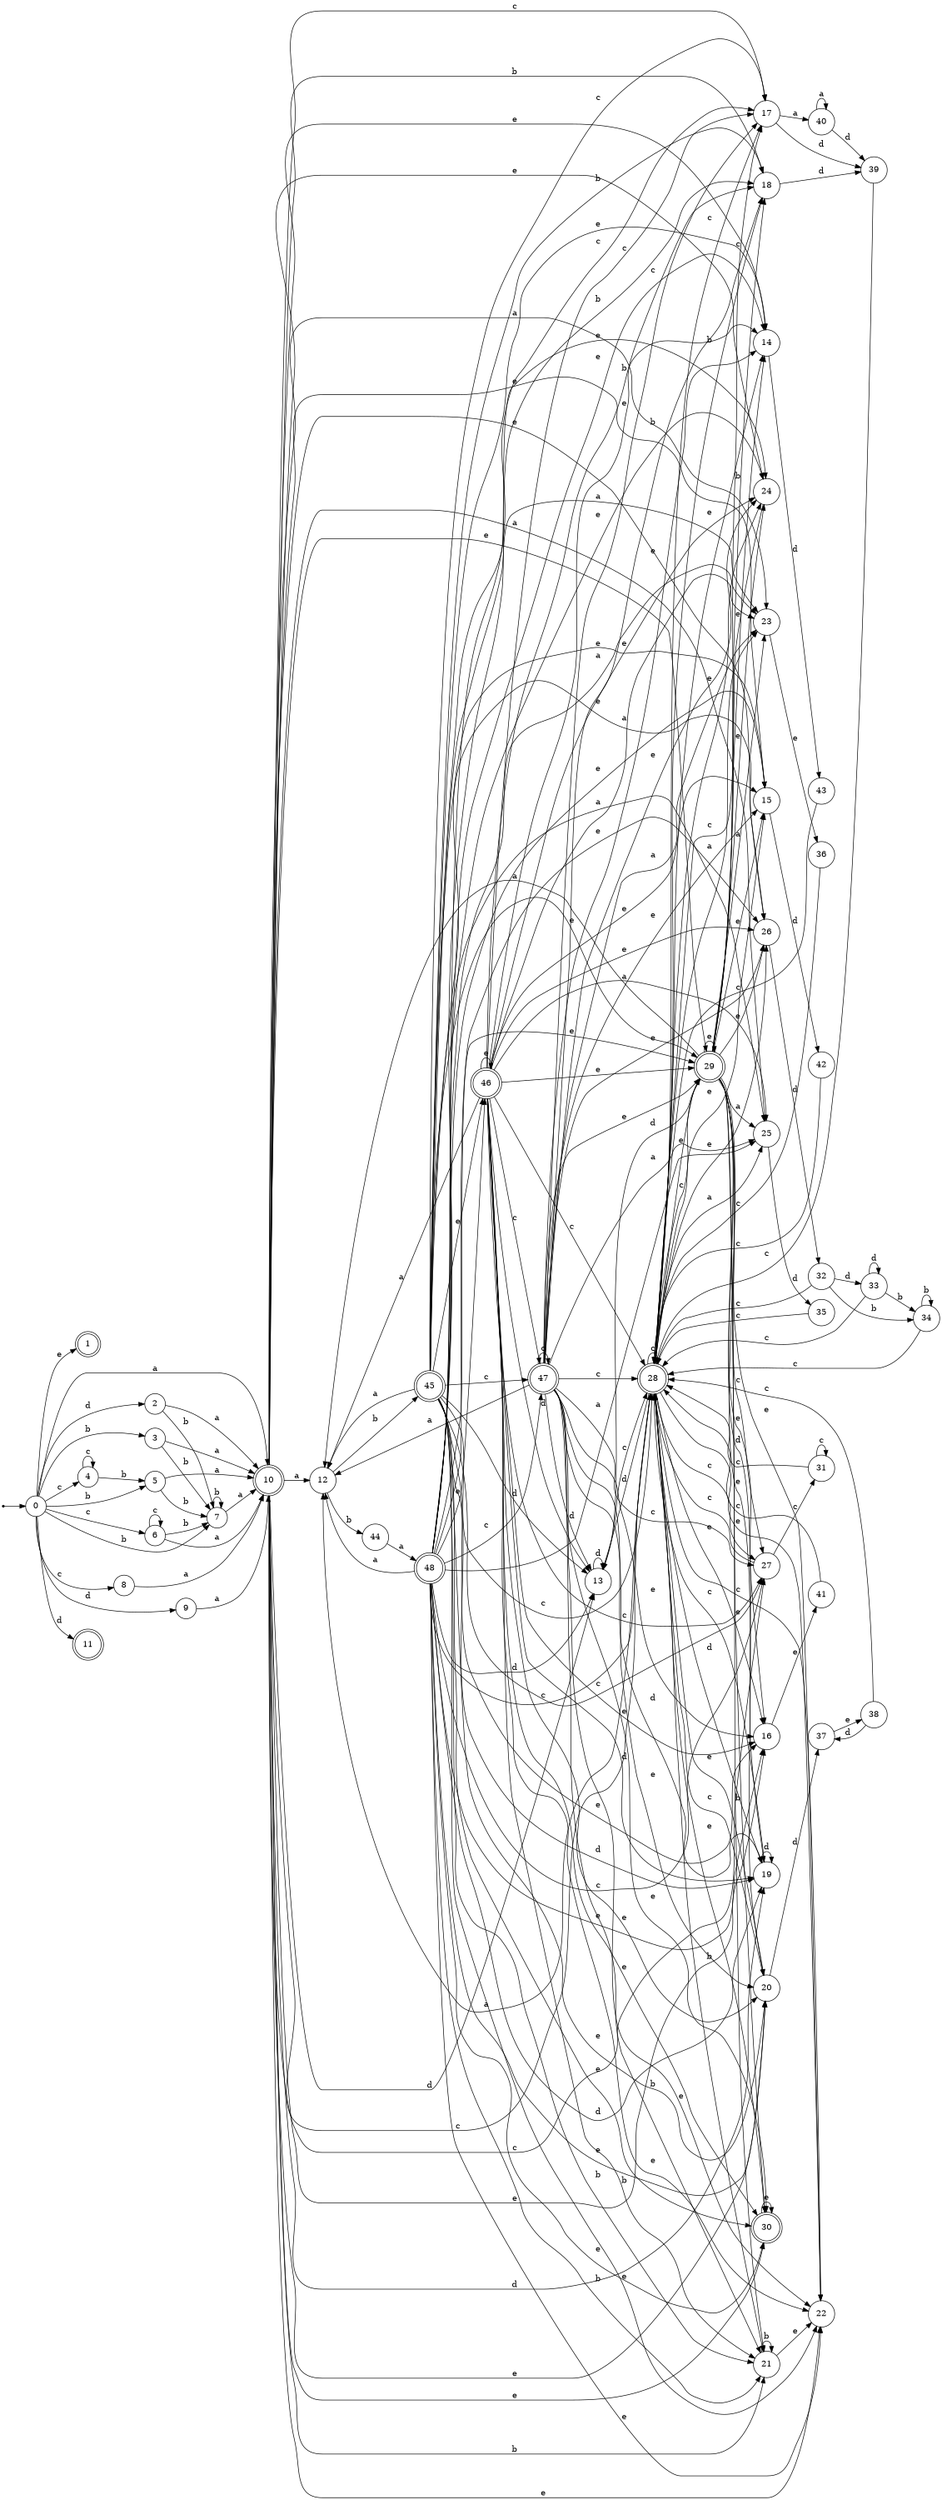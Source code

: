 digraph finite_state_machine {
rankdir=LR;
size="20,20";
node [shape = point]; "dummy0"
node [shape = circle]; "0";
"dummy0" -> "0";
node [shape = doublecircle]; "1";node [shape = circle]; "2";
node [shape = circle]; "3";
node [shape = circle]; "4";
node [shape = circle]; "5";
node [shape = circle]; "6";
node [shape = circle]; "7";
node [shape = circle]; "8";
node [shape = circle]; "9";
node [shape = doublecircle]; "10";node [shape = doublecircle]; "11";node [shape = circle]; "12";
node [shape = circle]; "13";
node [shape = circle]; "14";
node [shape = circle]; "15";
node [shape = circle]; "16";
node [shape = circle]; "17";
node [shape = circle]; "18";
node [shape = circle]; "19";
node [shape = circle]; "20";
node [shape = circle]; "21";
node [shape = circle]; "22";
node [shape = circle]; "23";
node [shape = circle]; "24";
node [shape = circle]; "25";
node [shape = circle]; "26";
node [shape = circle]; "27";
node [shape = doublecircle]; "28";node [shape = doublecircle]; "29";node [shape = doublecircle]; "30";node [shape = circle]; "31";
node [shape = circle]; "32";
node [shape = circle]; "33";
node [shape = circle]; "34";
node [shape = circle]; "35";
node [shape = circle]; "36";
node [shape = circle]; "37";
node [shape = circle]; "38";
node [shape = circle]; "39";
node [shape = circle]; "40";
node [shape = circle]; "41";
node [shape = circle]; "42";
node [shape = circle]; "43";
node [shape = circle]; "44";
node [shape = doublecircle]; "45";node [shape = doublecircle]; "46";node [shape = doublecircle]; "47";node [shape = doublecircle]; "48";"0" -> "1" [label = "e"];
 "0" -> "9" [label = "d"];
 "0" -> "2" [label = "d"];
 "0" -> "11" [label = "d"];
 "0" -> "3" [label = "b"];
 "0" -> "5" [label = "b"];
 "0" -> "7" [label = "b"];
 "0" -> "8" [label = "c"];
 "0" -> "4" [label = "c"];
 "0" -> "6" [label = "c"];
 "0" -> "10" [label = "a"];
 "10" -> "25" [label = "a"];
 "10" -> "12" [label = "a"];
 "10" -> "23" [label = "a"];
 "10" -> "19" [label = "d"];
 "10" -> "13" [label = "d"];
 "10" -> "14" [label = "e"];
 "10" -> "15" [label = "e"];
 "10" -> "16" [label = "e"];
 "10" -> "20" [label = "e"];
 "10" -> "22" [label = "e"];
 "10" -> "24" [label = "e"];
 "10" -> "26" [label = "e"];
 "10" -> "29" [label = "e"];
 "10" -> "30" [label = "e"];
 "10" -> "17" [label = "c"];
 "10" -> "27" [label = "c"];
 "10" -> "28" [label = "c"];
 "10" -> "18" [label = "b"];
 "10" -> "21" [label = "b"];
 "30" -> "30" [label = "e"];
 "29" -> "14" [label = "e"];
 "29" -> "15" [label = "e"];
 "29" -> "16" [label = "e"];
 "29" -> "20" [label = "e"];
 "29" -> "22" [label = "e"];
 "29" -> "24" [label = "e"];
 "29" -> "26" [label = "e"];
 "29" -> "29" [label = "e"];
 "29" -> "30" [label = "e"];
 "29" -> "25" [label = "a"];
 "29" -> "12" [label = "a"];
 "29" -> "23" [label = "a"];
 "29" -> "19" [label = "d"];
 "29" -> "13" [label = "d"];
 "29" -> "17" [label = "c"];
 "29" -> "27" [label = "c"];
 "29" -> "28" [label = "c"];
 "29" -> "18" [label = "b"];
 "29" -> "21" [label = "b"];
 "28" -> "17" [label = "c"];
 "28" -> "27" [label = "c"];
 "28" -> "28" [label = "c"];
 "28" -> "19" [label = "d"];
 "28" -> "13" [label = "d"];
 "28" -> "14" [label = "e"];
 "28" -> "15" [label = "e"];
 "28" -> "16" [label = "e"];
 "28" -> "20" [label = "e"];
 "28" -> "22" [label = "e"];
 "28" -> "24" [label = "e"];
 "28" -> "26" [label = "e"];
 "28" -> "29" [label = "e"];
 "28" -> "30" [label = "e"];
 "28" -> "18" [label = "b"];
 "28" -> "21" [label = "b"];
 "28" -> "25" [label = "a"];
 "28" -> "12" [label = "a"];
 "28" -> "23" [label = "a"];
 "27" -> "28" [label = "c"];
 "27" -> "31" [label = "c"];
 "31" -> "28" [label = "c"];
 "31" -> "31" [label = "c"];
 "26" -> "32" [label = "d"];
 "32" -> "33" [label = "d"];
 "32" -> "34" [label = "b"];
 "32" -> "28" [label = "c"];
 "34" -> "34" [label = "b"];
 "34" -> "28" [label = "c"];
 "33" -> "33" [label = "d"];
 "33" -> "34" [label = "b"];
 "33" -> "28" [label = "c"];
 "25" -> "35" [label = "d"];
 "35" -> "28" [label = "c"];
 "24" -> "28" [label = "c"];
 "23" -> "36" [label = "e"];
 "36" -> "28" [label = "c"];
 "22" -> "28" [label = "c"];
 "21" -> "21" [label = "b"];
 "21" -> "22" [label = "e"];
 "20" -> "37" [label = "d"];
 "20" -> "28" [label = "c"];
 "37" -> "38" [label = "e"];
 "38" -> "37" [label = "d"];
 "38" -> "28" [label = "c"];
 "19" -> "19" [label = "d"];
 "19" -> "28" [label = "c"];
 "18" -> "39" [label = "d"];
 "39" -> "28" [label = "c"];
 "17" -> "40" [label = "a"];
 "17" -> "39" [label = "d"];
 "40" -> "40" [label = "a"];
 "40" -> "39" [label = "d"];
 "16" -> "41" [label = "e"];
 "41" -> "28" [label = "c"];
 "15" -> "42" [label = "d"];
 "42" -> "28" [label = "c"];
 "14" -> "43" [label = "d"];
 "43" -> "28" [label = "c"];
 "13" -> "13" [label = "d"];
 "13" -> "28" [label = "c"];
 "12" -> "44" [label = "b"];
 "12" -> "45" [label = "b"];
 "45" -> "25" [label = "a"];
 "45" -> "12" [label = "a"];
 "45" -> "23" [label = "a"];
 "45" -> "46" [label = "e"];
 "45" -> "15" [label = "e"];
 "45" -> "16" [label = "e"];
 "45" -> "14" [label = "e"];
 "45" -> "20" [label = "e"];
 "45" -> "22" [label = "e"];
 "45" -> "24" [label = "e"];
 "45" -> "26" [label = "e"];
 "45" -> "29" [label = "e"];
 "45" -> "30" [label = "e"];
 "45" -> "17" [label = "c"];
 "45" -> "27" [label = "c"];
 "45" -> "28" [label = "c"];
 "45" -> "47" [label = "c"];
 "45" -> "19" [label = "d"];
 "45" -> "13" [label = "d"];
 "45" -> "18" [label = "b"];
 "45" -> "21" [label = "b"];
 "47" -> "17" [label = "c"];
 "47" -> "27" [label = "c"];
 "47" -> "28" [label = "c"];
 "47" -> "47" [label = "c"];
 "47" -> "25" [label = "a"];
 "47" -> "12" [label = "a"];
 "47" -> "23" [label = "a"];
 "47" -> "19" [label = "d"];
 "47" -> "13" [label = "d"];
 "47" -> "14" [label = "e"];
 "47" -> "15" [label = "e"];
 "47" -> "16" [label = "e"];
 "47" -> "20" [label = "e"];
 "47" -> "22" [label = "e"];
 "47" -> "24" [label = "e"];
 "47" -> "26" [label = "e"];
 "47" -> "29" [label = "e"];
 "47" -> "30" [label = "e"];
 "47" -> "18" [label = "b"];
 "47" -> "21" [label = "b"];
 "46" -> "46" [label = "e"];
 "46" -> "15" [label = "e"];
 "46" -> "16" [label = "e"];
 "46" -> "14" [label = "e"];
 "46" -> "20" [label = "e"];
 "46" -> "22" [label = "e"];
 "46" -> "24" [label = "e"];
 "46" -> "26" [label = "e"];
 "46" -> "29" [label = "e"];
 "46" -> "30" [label = "e"];
 "46" -> "25" [label = "a"];
 "46" -> "12" [label = "a"];
 "46" -> "23" [label = "a"];
 "46" -> "17" [label = "c"];
 "46" -> "27" [label = "c"];
 "46" -> "28" [label = "c"];
 "46" -> "47" [label = "c"];
 "46" -> "19" [label = "d"];
 "46" -> "13" [label = "d"];
 "46" -> "18" [label = "b"];
 "46" -> "21" [label = "b"];
 "44" -> "48" [label = "a"];
 "48" -> "25" [label = "a"];
 "48" -> "12" [label = "a"];
 "48" -> "23" [label = "a"];
 "48" -> "46" [label = "e"];
 "48" -> "15" [label = "e"];
 "48" -> "16" [label = "e"];
 "48" -> "14" [label = "e"];
 "48" -> "20" [label = "e"];
 "48" -> "22" [label = "e"];
 "48" -> "24" [label = "e"];
 "48" -> "26" [label = "e"];
 "48" -> "29" [label = "e"];
 "48" -> "30" [label = "e"];
 "48" -> "17" [label = "c"];
 "48" -> "27" [label = "c"];
 "48" -> "28" [label = "c"];
 "48" -> "47" [label = "c"];
 "48" -> "19" [label = "d"];
 "48" -> "13" [label = "d"];
 "48" -> "18" [label = "b"];
 "48" -> "21" [label = "b"];
 "9" -> "10" [label = "a"];
 "8" -> "10" [label = "a"];
 "7" -> "7" [label = "b"];
 "7" -> "10" [label = "a"];
 "6" -> "6" [label = "c"];
 "6" -> "7" [label = "b"];
 "6" -> "10" [label = "a"];
 "5" -> "7" [label = "b"];
 "5" -> "10" [label = "a"];
 "4" -> "4" [label = "c"];
 "4" -> "5" [label = "b"];
 "3" -> "7" [label = "b"];
 "3" -> "10" [label = "a"];
 "2" -> "7" [label = "b"];
 "2" -> "10" [label = "a"];
 }
